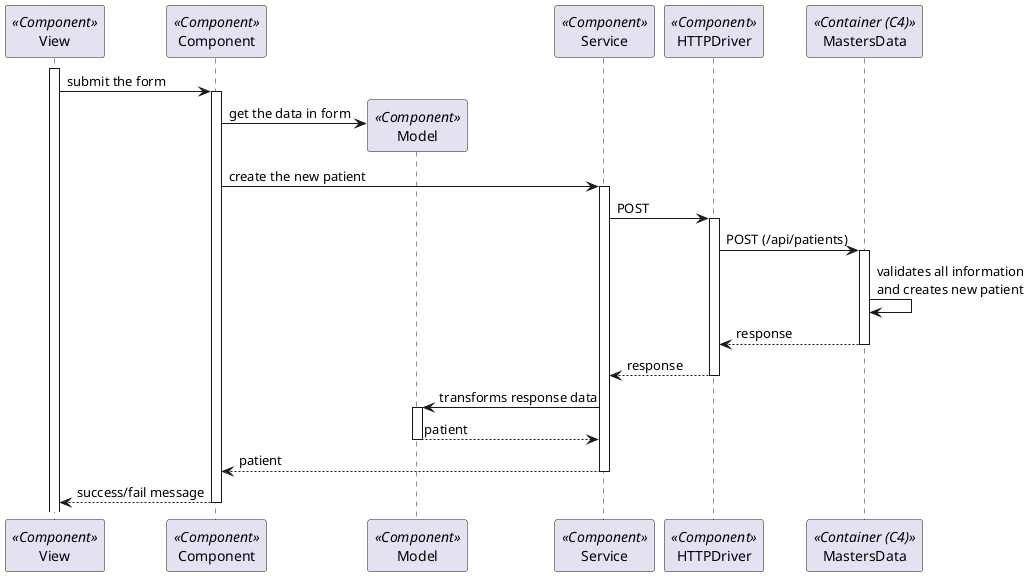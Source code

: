 ```plantuml
@startuml Process_View
participant View as View <<Component>>
participant Component as Component <<Component>>
participant Model as Model <<Component>>
participant Service as Service <<Component>>
participant HTTPDriver as HTTPDriver <<Component>>
participant MastersData as BE <<Container (C4)>>

activate View
View -> Component: submit the form
activate Component
Component -> Model**: get the data in form
Component -> Service: create the new patient
activate Service
Service -> HTTPDriver: POST
activate HTTPDriver
HTTPDriver -> BE: POST (/api/patients)
activate BE
BE -> BE: validates all information\nand creates new patient
return response
return response
Service -> Model: transforms response data
activate Model
return patient
return patient
return success/fail message

@enduml
```
